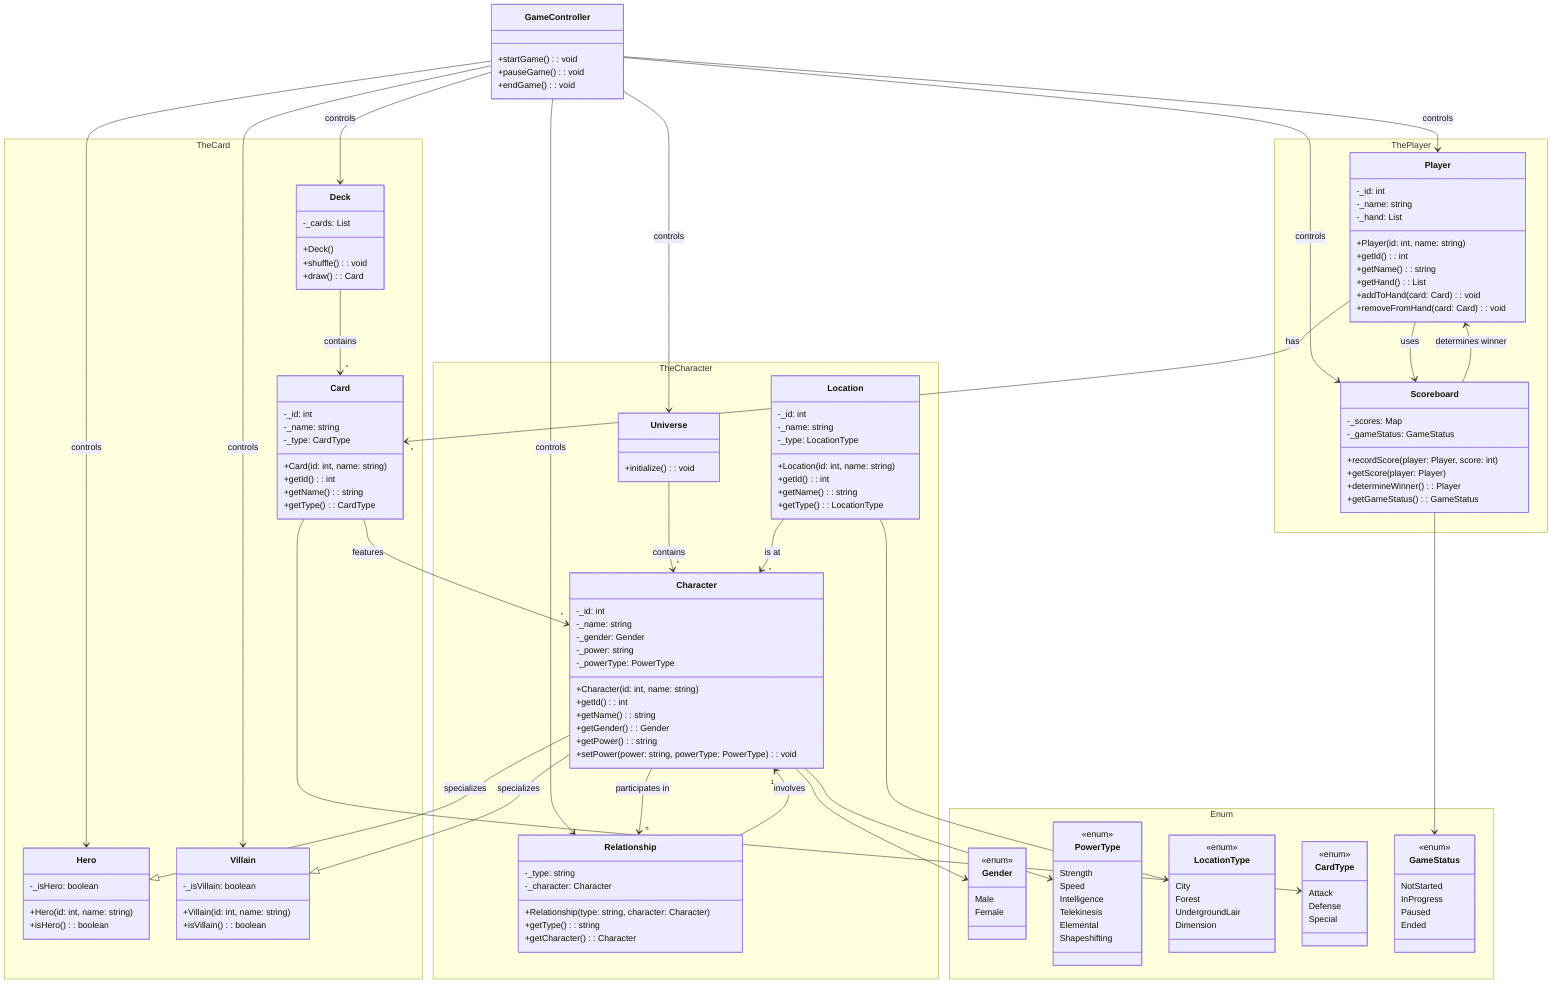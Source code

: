 classDiagram

namespace Enum {

  class Gender{
   <<enum>>
    Male
    Female
  }

  class PowerType {
  <<enum>>
    Strength
    Speed
    Intelligence
    Telekinesis
    Elemental
    Shapeshifting
  }

  class LocationType {
  <<enum>>
    City
    Forest
    UndergroundLair
    Dimension
  }

  class CardType {
  <<enum>>
    Attack
    Defense
    Special
  }

  class GameStatus {
  <<enum>>
    NotStarted
    InProgress
    Paused
    Ended
  }
}
  class GameController {
    +startGame(): void
    +pauseGame(): void
    +endGame(): void
  }
namespace ThePlayer{
  class Player {
    -_id: int
    -_name: string
    -_hand: List<Card>
    +Player(id: int, name: string)
    +getId(): int
    +getName(): string
    +getHand(): List<Card>
    +addToHand(card: Card): void
    +removeFromHand(card: Card): void
  }
    class Scoreboard {
    -_scores: Map<Player, int>
    -_gameStatus: GameStatus
    +recordScore(player: Player, score: int)
    +getScore(player: Player)
    +determineWinner(): Player
    +getGameStatus(): GameStatus
  }
  }
namespace TheCard{
  class Card {
    -_id: int
    -_name: string
    -_type: CardType
    +Card(id: int, name: string)
    +getId(): int
    +getName(): string
    +getType(): CardType
  }

  class Deck {
    -_cards: List<Card>
    +Deck()
    +shuffle(): void
    +draw(): Card
  }

  class Hero {
    -_isHero: boolean
    +Hero(id: int, name: string)
    +isHero(): boolean
  }

  class Villain {
    -_isVillain: boolean
    +Villain(id: int, name: string)
    +isVillain(): boolean
  }

}

namespace TheCharacter{
  class Character {
    -_id: int
    -_name: string
    -_gender: Gender
    -_power: string
    -_powerType: PowerType
    +Character(id: int, name: string)
    +getId(): int
    +getName(): string
    +getGender(): Gender
    +getPower(): string
    +setPower(power: string, powerType: PowerType): void
  }

  class Location {
    -_id: int
    -_name: string
    -_type: LocationType
    +Location(id: int, name: string)
    +getId(): int
    +getName(): string
    +getType(): LocationType
  }

  class Relationship {
    -_type: string
    -_character: Character
    +Relationship(type: string, character: Character)
    +getType(): string
    +getCharacter(): Character
  }

  class Universe {
    +initialize(): void
  }

}

  Universe --> "*" Character : contains
  GameController --> Universe : controls
  GameController --> Player : controls
  GameController --> Deck : controls
  GameController --> Scoreboard : controls
  GameController --> Hero : controls
  GameController --> Villain : controls
  GameController --> Relationship : controls
  Character --> Gender
  Character -->PowerType
  Character --|> Hero : specializes
  Character --|> Villain : specializes
  Character --> "n" Relationship : participates in
  Player --> "*" Card : has
  Player --> Scoreboard : uses
  Card --> "*" Character : features
  Card --> CardType
  Location --> "*" Character : is at
  Location --> LocationType

  Deck --> "*" Card : contains
  Scoreboard --> Player : determines winner
  Scoreboard --> GameStatus
  Relationship --> "1" Character : involves